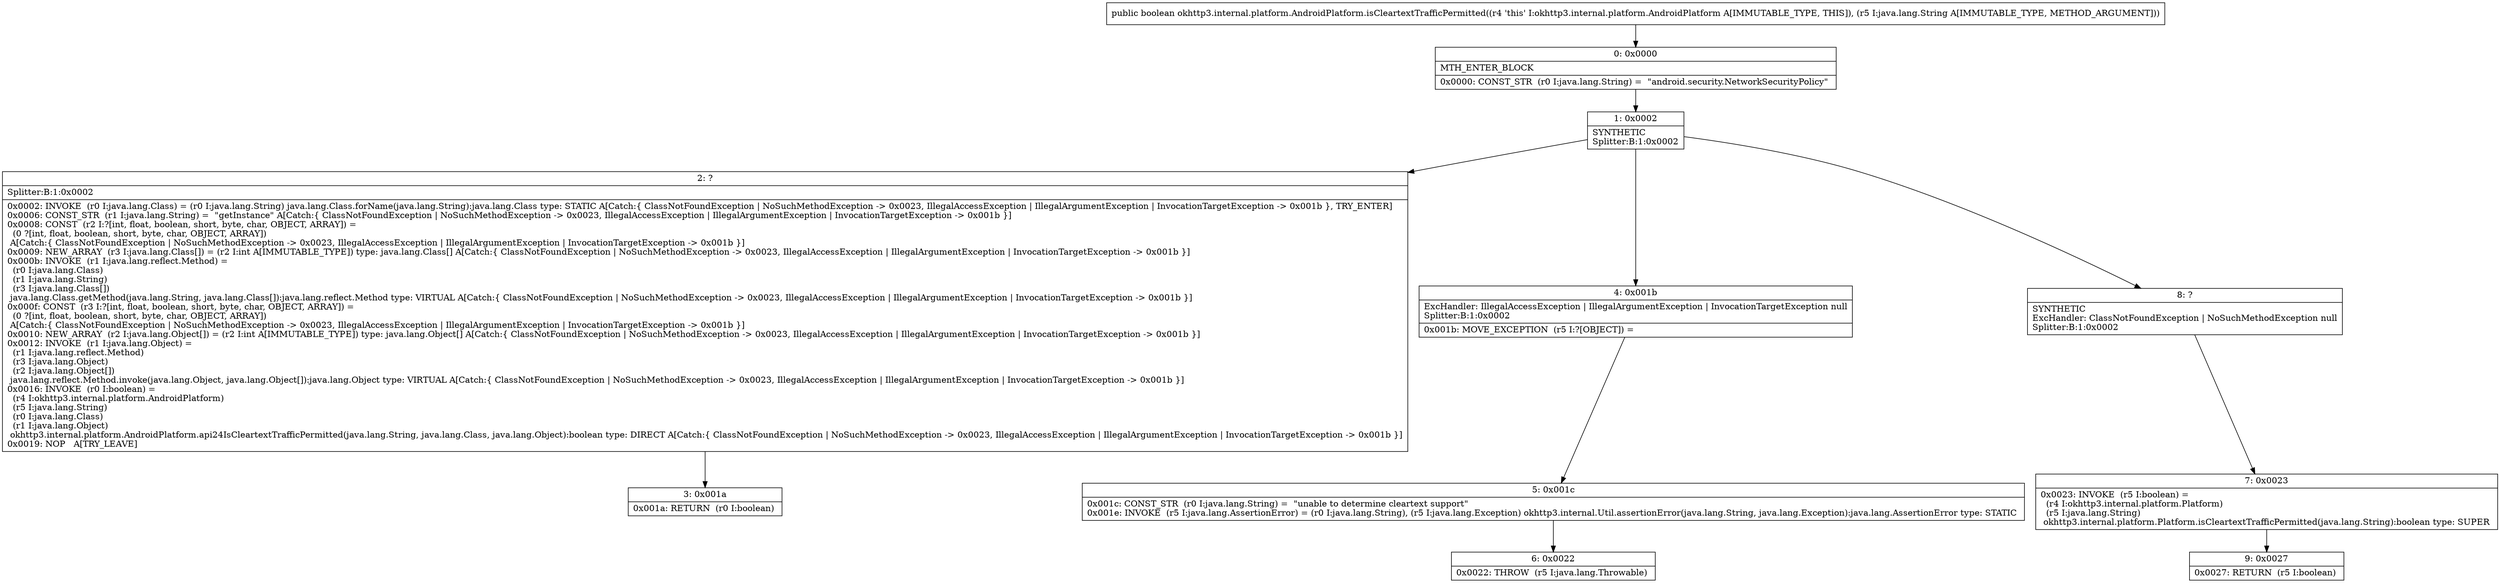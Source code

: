 digraph "CFG forokhttp3.internal.platform.AndroidPlatform.isCleartextTrafficPermitted(Ljava\/lang\/String;)Z" {
Node_0 [shape=record,label="{0\:\ 0x0000|MTH_ENTER_BLOCK\l|0x0000: CONST_STR  (r0 I:java.lang.String) =  \"android.security.NetworkSecurityPolicy\" \l}"];
Node_1 [shape=record,label="{1\:\ 0x0002|SYNTHETIC\lSplitter:B:1:0x0002\l}"];
Node_2 [shape=record,label="{2\:\ ?|Splitter:B:1:0x0002\l|0x0002: INVOKE  (r0 I:java.lang.Class) = (r0 I:java.lang.String) java.lang.Class.forName(java.lang.String):java.lang.Class type: STATIC A[Catch:\{ ClassNotFoundException \| NoSuchMethodException \-\> 0x0023, IllegalAccessException \| IllegalArgumentException \| InvocationTargetException \-\> 0x001b \}, TRY_ENTER]\l0x0006: CONST_STR  (r1 I:java.lang.String) =  \"getInstance\" A[Catch:\{ ClassNotFoundException \| NoSuchMethodException \-\> 0x0023, IllegalAccessException \| IllegalArgumentException \| InvocationTargetException \-\> 0x001b \}]\l0x0008: CONST  (r2 I:?[int, float, boolean, short, byte, char, OBJECT, ARRAY]) = \l  (0 ?[int, float, boolean, short, byte, char, OBJECT, ARRAY])\l A[Catch:\{ ClassNotFoundException \| NoSuchMethodException \-\> 0x0023, IllegalAccessException \| IllegalArgumentException \| InvocationTargetException \-\> 0x001b \}]\l0x0009: NEW_ARRAY  (r3 I:java.lang.Class[]) = (r2 I:int A[IMMUTABLE_TYPE]) type: java.lang.Class[] A[Catch:\{ ClassNotFoundException \| NoSuchMethodException \-\> 0x0023, IllegalAccessException \| IllegalArgumentException \| InvocationTargetException \-\> 0x001b \}]\l0x000b: INVOKE  (r1 I:java.lang.reflect.Method) = \l  (r0 I:java.lang.Class)\l  (r1 I:java.lang.String)\l  (r3 I:java.lang.Class[])\l java.lang.Class.getMethod(java.lang.String, java.lang.Class[]):java.lang.reflect.Method type: VIRTUAL A[Catch:\{ ClassNotFoundException \| NoSuchMethodException \-\> 0x0023, IllegalAccessException \| IllegalArgumentException \| InvocationTargetException \-\> 0x001b \}]\l0x000f: CONST  (r3 I:?[int, float, boolean, short, byte, char, OBJECT, ARRAY]) = \l  (0 ?[int, float, boolean, short, byte, char, OBJECT, ARRAY])\l A[Catch:\{ ClassNotFoundException \| NoSuchMethodException \-\> 0x0023, IllegalAccessException \| IllegalArgumentException \| InvocationTargetException \-\> 0x001b \}]\l0x0010: NEW_ARRAY  (r2 I:java.lang.Object[]) = (r2 I:int A[IMMUTABLE_TYPE]) type: java.lang.Object[] A[Catch:\{ ClassNotFoundException \| NoSuchMethodException \-\> 0x0023, IllegalAccessException \| IllegalArgumentException \| InvocationTargetException \-\> 0x001b \}]\l0x0012: INVOKE  (r1 I:java.lang.Object) = \l  (r1 I:java.lang.reflect.Method)\l  (r3 I:java.lang.Object)\l  (r2 I:java.lang.Object[])\l java.lang.reflect.Method.invoke(java.lang.Object, java.lang.Object[]):java.lang.Object type: VIRTUAL A[Catch:\{ ClassNotFoundException \| NoSuchMethodException \-\> 0x0023, IllegalAccessException \| IllegalArgumentException \| InvocationTargetException \-\> 0x001b \}]\l0x0016: INVOKE  (r0 I:boolean) = \l  (r4 I:okhttp3.internal.platform.AndroidPlatform)\l  (r5 I:java.lang.String)\l  (r0 I:java.lang.Class)\l  (r1 I:java.lang.Object)\l okhttp3.internal.platform.AndroidPlatform.api24IsCleartextTrafficPermitted(java.lang.String, java.lang.Class, java.lang.Object):boolean type: DIRECT A[Catch:\{ ClassNotFoundException \| NoSuchMethodException \-\> 0x0023, IllegalAccessException \| IllegalArgumentException \| InvocationTargetException \-\> 0x001b \}]\l0x0019: NOP   A[TRY_LEAVE]\l}"];
Node_3 [shape=record,label="{3\:\ 0x001a|0x001a: RETURN  (r0 I:boolean) \l}"];
Node_4 [shape=record,label="{4\:\ 0x001b|ExcHandler: IllegalAccessException \| IllegalArgumentException \| InvocationTargetException null\lSplitter:B:1:0x0002\l|0x001b: MOVE_EXCEPTION  (r5 I:?[OBJECT]) =  \l}"];
Node_5 [shape=record,label="{5\:\ 0x001c|0x001c: CONST_STR  (r0 I:java.lang.String) =  \"unable to determine cleartext support\" \l0x001e: INVOKE  (r5 I:java.lang.AssertionError) = (r0 I:java.lang.String), (r5 I:java.lang.Exception) okhttp3.internal.Util.assertionError(java.lang.String, java.lang.Exception):java.lang.AssertionError type: STATIC \l}"];
Node_6 [shape=record,label="{6\:\ 0x0022|0x0022: THROW  (r5 I:java.lang.Throwable) \l}"];
Node_7 [shape=record,label="{7\:\ 0x0023|0x0023: INVOKE  (r5 I:boolean) = \l  (r4 I:okhttp3.internal.platform.Platform)\l  (r5 I:java.lang.String)\l okhttp3.internal.platform.Platform.isCleartextTrafficPermitted(java.lang.String):boolean type: SUPER \l}"];
Node_8 [shape=record,label="{8\:\ ?|SYNTHETIC\lExcHandler: ClassNotFoundException \| NoSuchMethodException null\lSplitter:B:1:0x0002\l}"];
Node_9 [shape=record,label="{9\:\ 0x0027|0x0027: RETURN  (r5 I:boolean) \l}"];
MethodNode[shape=record,label="{public boolean okhttp3.internal.platform.AndroidPlatform.isCleartextTrafficPermitted((r4 'this' I:okhttp3.internal.platform.AndroidPlatform A[IMMUTABLE_TYPE, THIS]), (r5 I:java.lang.String A[IMMUTABLE_TYPE, METHOD_ARGUMENT])) }"];
MethodNode -> Node_0;
Node_0 -> Node_1;
Node_1 -> Node_2;
Node_1 -> Node_8;
Node_1 -> Node_4;
Node_2 -> Node_3;
Node_4 -> Node_5;
Node_5 -> Node_6;
Node_7 -> Node_9;
Node_8 -> Node_7;
}

